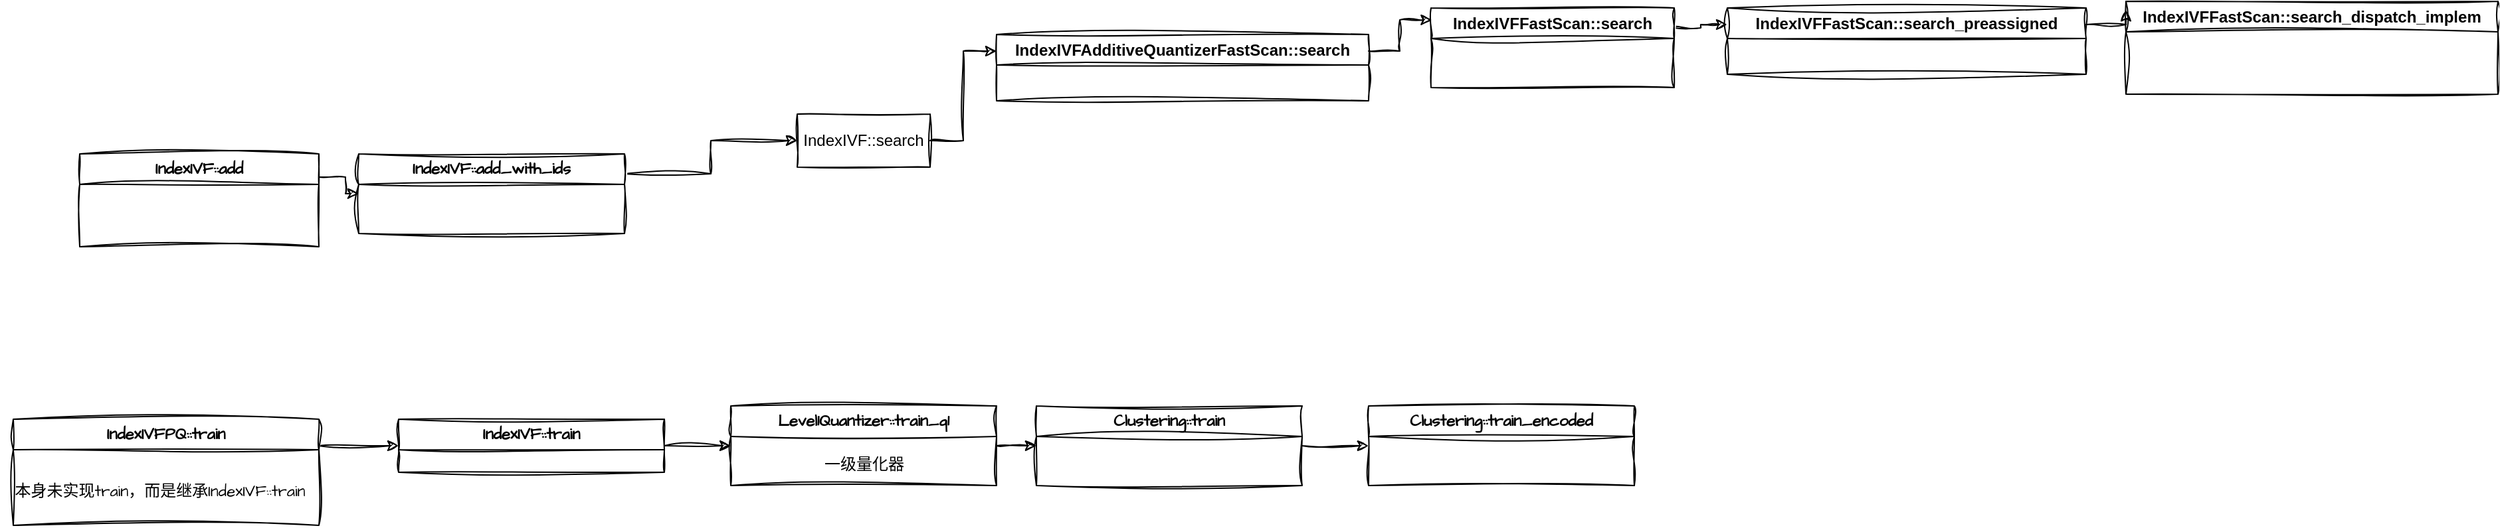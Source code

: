 <mxfile version="24.7.10">
  <diagram name="第 1 页" id="tqE3gzZEH6ja-KUfK23F">
    <mxGraphModel dx="2253" dy="789" grid="1" gridSize="10" guides="1" tooltips="1" connect="1" arrows="1" fold="1" page="1" pageScale="1" pageWidth="827" pageHeight="1169" math="0" shadow="0">
      <root>
        <mxCell id="0" />
        <mxCell id="1" parent="0" />
        <mxCell id="o4yZ6VWa6EbwQXK07JsN-5" style="edgeStyle=orthogonalEdgeStyle;rounded=0;orthogonalLoop=1;jettySize=auto;html=1;exitX=1;exitY=0.5;exitDx=0;exitDy=0;entryX=0;entryY=0.25;entryDx=0;entryDy=0;sketch=1;curveFitting=1;jiggle=2;" edge="1" parent="1" source="o4yZ6VWa6EbwQXK07JsN-1" target="o4yZ6VWa6EbwQXK07JsN-4">
          <mxGeometry relative="1" as="geometry" />
        </mxCell>
        <mxCell id="o4yZ6VWa6EbwQXK07JsN-1" value="IndexIVF::search" style="rounded=0;whiteSpace=wrap;html=1;sketch=1;curveFitting=1;jiggle=2;" vertex="1" parent="1">
          <mxGeometry x="350" y="380" width="100" height="40" as="geometry" />
        </mxCell>
        <mxCell id="o4yZ6VWa6EbwQXK07JsN-4" value="IndexIVFAdditiveQuantizerFastScan::search" style="swimlane;whiteSpace=wrap;html=1;sketch=1;curveFitting=1;jiggle=2;" vertex="1" parent="1">
          <mxGeometry x="500" y="320" width="280" height="50" as="geometry" />
        </mxCell>
        <mxCell id="o4yZ6VWa6EbwQXK07JsN-9" style="edgeStyle=orthogonalEdgeStyle;rounded=0;orthogonalLoop=1;jettySize=auto;html=1;exitX=1;exitY=0.25;exitDx=0;exitDy=0;entryX=0;entryY=0.25;entryDx=0;entryDy=0;sketch=1;curveFitting=1;jiggle=2;" edge="1" parent="1" source="o4yZ6VWa6EbwQXK07JsN-6" target="o4yZ6VWa6EbwQXK07JsN-8">
          <mxGeometry relative="1" as="geometry" />
        </mxCell>
        <mxCell id="o4yZ6VWa6EbwQXK07JsN-6" value="IndexIVFFastScan::search" style="swimlane;whiteSpace=wrap;html=1;sketch=1;curveFitting=1;jiggle=2;" vertex="1" parent="1">
          <mxGeometry x="827" y="300" width="183" height="60" as="geometry" />
        </mxCell>
        <mxCell id="o4yZ6VWa6EbwQXK07JsN-7" style="edgeStyle=orthogonalEdgeStyle;rounded=0;orthogonalLoop=1;jettySize=auto;html=1;exitX=1;exitY=0.25;exitDx=0;exitDy=0;entryX=0.004;entryY=0.15;entryDx=0;entryDy=0;entryPerimeter=0;sketch=1;curveFitting=1;jiggle=2;" edge="1" parent="1" source="o4yZ6VWa6EbwQXK07JsN-4" target="o4yZ6VWa6EbwQXK07JsN-6">
          <mxGeometry relative="1" as="geometry" />
        </mxCell>
        <mxCell id="o4yZ6VWa6EbwQXK07JsN-8" value="IndexIVFFastScan::search_preassigned" style="swimlane;whiteSpace=wrap;html=1;sketch=1;curveFitting=1;jiggle=2;" vertex="1" parent="1">
          <mxGeometry x="1050" y="300" width="270" height="50" as="geometry" />
        </mxCell>
        <mxCell id="o4yZ6VWa6EbwQXK07JsN-11" value="IndexIVFFastScan::search_dispatch_implem" style="swimlane;whiteSpace=wrap;html=1;sketch=1;curveFitting=1;jiggle=2;" vertex="1" parent="1">
          <mxGeometry x="1350" y="295" width="280" height="70" as="geometry" />
        </mxCell>
        <mxCell id="o4yZ6VWa6EbwQXK07JsN-12" style="edgeStyle=orthogonalEdgeStyle;rounded=0;orthogonalLoop=1;jettySize=auto;html=1;exitX=1;exitY=0.25;exitDx=0;exitDy=0;entryX=0;entryY=0.095;entryDx=0;entryDy=0;entryPerimeter=0;sketch=1;curveFitting=1;jiggle=2;" edge="1" parent="1" source="o4yZ6VWa6EbwQXK07JsN-8" target="o4yZ6VWa6EbwQXK07JsN-11">
          <mxGeometry relative="1" as="geometry" />
        </mxCell>
        <mxCell id="o4yZ6VWa6EbwQXK07JsN-15" style="edgeStyle=orthogonalEdgeStyle;rounded=0;sketch=1;hachureGap=4;jiggle=2;curveFitting=1;orthogonalLoop=1;jettySize=auto;html=1;exitX=1;exitY=0.25;exitDx=0;exitDy=0;fontFamily=Architects Daughter;fontSource=https%3A%2F%2Ffonts.googleapis.com%2Fcss%3Ffamily%3DArchitects%2BDaughter;" edge="1" parent="1" source="o4yZ6VWa6EbwQXK07JsN-13" target="o4yZ6VWa6EbwQXK07JsN-14">
          <mxGeometry relative="1" as="geometry" />
        </mxCell>
        <mxCell id="o4yZ6VWa6EbwQXK07JsN-13" value="IndexIVF::add" style="swimlane;whiteSpace=wrap;html=1;sketch=1;hachureGap=4;jiggle=2;curveFitting=1;fontFamily=Architects Daughter;fontSource=https%3A%2F%2Ffonts.googleapis.com%2Fcss%3Ffamily%3DArchitects%2BDaughter;" vertex="1" parent="1">
          <mxGeometry x="-190" y="410" width="180" height="70" as="geometry" />
        </mxCell>
        <mxCell id="o4yZ6VWa6EbwQXK07JsN-16" style="edgeStyle=orthogonalEdgeStyle;rounded=0;sketch=1;hachureGap=4;jiggle=2;curveFitting=1;orthogonalLoop=1;jettySize=auto;html=1;exitX=1;exitY=0.25;exitDx=0;exitDy=0;fontFamily=Architects Daughter;fontSource=https%3A%2F%2Ffonts.googleapis.com%2Fcss%3Ffamily%3DArchitects%2BDaughter;" edge="1" parent="1" source="o4yZ6VWa6EbwQXK07JsN-14" target="o4yZ6VWa6EbwQXK07JsN-1">
          <mxGeometry relative="1" as="geometry" />
        </mxCell>
        <mxCell id="o4yZ6VWa6EbwQXK07JsN-14" value="IndexIVF::add_with_ids" style="swimlane;whiteSpace=wrap;html=1;sketch=1;hachureGap=4;jiggle=2;curveFitting=1;fontFamily=Architects Daughter;fontSource=https%3A%2F%2Ffonts.googleapis.com%2Fcss%3Ffamily%3DArchitects%2BDaughter;" vertex="1" parent="1">
          <mxGeometry x="20" y="410" width="200" height="60" as="geometry" />
        </mxCell>
        <mxCell id="o4yZ6VWa6EbwQXK07JsN-20" style="edgeStyle=orthogonalEdgeStyle;rounded=0;sketch=1;hachureGap=4;jiggle=2;curveFitting=1;orthogonalLoop=1;jettySize=auto;html=1;exitX=1;exitY=0.25;exitDx=0;exitDy=0;entryX=0;entryY=0.5;entryDx=0;entryDy=0;fontFamily=Architects Daughter;fontSource=https%3A%2F%2Ffonts.googleapis.com%2Fcss%3Ffamily%3DArchitects%2BDaughter;" edge="1" parent="1" source="o4yZ6VWa6EbwQXK07JsN-17" target="o4yZ6VWa6EbwQXK07JsN-19">
          <mxGeometry relative="1" as="geometry" />
        </mxCell>
        <mxCell id="o4yZ6VWa6EbwQXK07JsN-17" value="IndexIVFPQ::train" style="swimlane;whiteSpace=wrap;html=1;sketch=1;hachureGap=4;jiggle=2;curveFitting=1;fontFamily=Architects Daughter;fontSource=https%3A%2F%2Ffonts.googleapis.com%2Fcss%3Ffamily%3DArchitects%2BDaughter;" vertex="1" parent="1">
          <mxGeometry x="-240" y="610" width="230" height="80" as="geometry" />
        </mxCell>
        <mxCell id="o4yZ6VWa6EbwQXK07JsN-18" value="本身未实现train，而是继承IndexIVF::train" style="text;html=1;align=center;verticalAlign=middle;resizable=0;points=[];autosize=1;strokeColor=none;fillColor=none;fontFamily=Architects Daughter;fontSource=https%3A%2F%2Ffonts.googleapis.com%2Fcss%3Ffamily%3DArchitects%2BDaughter;" vertex="1" parent="o4yZ6VWa6EbwQXK07JsN-17">
          <mxGeometry x="-10" y="40" width="240" height="30" as="geometry" />
        </mxCell>
        <mxCell id="o4yZ6VWa6EbwQXK07JsN-23" style="edgeStyle=orthogonalEdgeStyle;rounded=0;sketch=1;hachureGap=4;jiggle=2;curveFitting=1;orthogonalLoop=1;jettySize=auto;html=1;exitX=1;exitY=0.5;exitDx=0;exitDy=0;entryX=0;entryY=0.5;entryDx=0;entryDy=0;fontFamily=Architects Daughter;fontSource=https%3A%2F%2Ffonts.googleapis.com%2Fcss%3Ffamily%3DArchitects%2BDaughter;" edge="1" parent="1" source="o4yZ6VWa6EbwQXK07JsN-19" target="o4yZ6VWa6EbwQXK07JsN-21">
          <mxGeometry relative="1" as="geometry" />
        </mxCell>
        <mxCell id="o4yZ6VWa6EbwQXK07JsN-19" value="IndexIVF::train" style="swimlane;whiteSpace=wrap;html=1;sketch=1;hachureGap=4;jiggle=2;curveFitting=1;fontFamily=Architects Daughter;fontSource=https%3A%2F%2Ffonts.googleapis.com%2Fcss%3Ffamily%3DArchitects%2BDaughter;" vertex="1" parent="1">
          <mxGeometry x="50" y="610" width="200" height="40" as="geometry" />
        </mxCell>
        <mxCell id="o4yZ6VWa6EbwQXK07JsN-28" style="edgeStyle=orthogonalEdgeStyle;rounded=0;sketch=1;hachureGap=4;jiggle=2;curveFitting=1;orthogonalLoop=1;jettySize=auto;html=1;exitX=1;exitY=0.5;exitDx=0;exitDy=0;entryX=0;entryY=0.5;entryDx=0;entryDy=0;fontFamily=Architects Daughter;fontSource=https%3A%2F%2Ffonts.googleapis.com%2Fcss%3Ffamily%3DArchitects%2BDaughter;" edge="1" parent="1" source="o4yZ6VWa6EbwQXK07JsN-21" target="o4yZ6VWa6EbwQXK07JsN-27">
          <mxGeometry relative="1" as="geometry" />
        </mxCell>
        <mxCell id="o4yZ6VWa6EbwQXK07JsN-21" value="Level1Quantizer::train_q1" style="swimlane;whiteSpace=wrap;html=1;sketch=1;hachureGap=4;jiggle=2;curveFitting=1;fontFamily=Architects Daughter;fontSource=https%3A%2F%2Ffonts.googleapis.com%2Fcss%3Ffamily%3DArchitects%2BDaughter;" vertex="1" parent="1">
          <mxGeometry x="300" y="600" width="200" height="60" as="geometry" />
        </mxCell>
        <mxCell id="o4yZ6VWa6EbwQXK07JsN-26" value="一级量化器" style="text;html=1;align=center;verticalAlign=middle;resizable=0;points=[];autosize=1;strokeColor=none;fillColor=none;fontFamily=Architects Daughter;fontSource=https%3A%2F%2Ffonts.googleapis.com%2Fcss%3Ffamily%3DArchitects%2BDaughter;" vertex="1" parent="o4yZ6VWa6EbwQXK07JsN-21">
          <mxGeometry x="60" y="30" width="80" height="30" as="geometry" />
        </mxCell>
        <mxCell id="o4yZ6VWa6EbwQXK07JsN-30" style="edgeStyle=orthogonalEdgeStyle;rounded=0;sketch=1;hachureGap=4;jiggle=2;curveFitting=1;orthogonalLoop=1;jettySize=auto;html=1;exitX=1;exitY=0.5;exitDx=0;exitDy=0;entryX=0;entryY=0.5;entryDx=0;entryDy=0;fontFamily=Architects Daughter;fontSource=https%3A%2F%2Ffonts.googleapis.com%2Fcss%3Ffamily%3DArchitects%2BDaughter;" edge="1" parent="1" source="o4yZ6VWa6EbwQXK07JsN-27" target="o4yZ6VWa6EbwQXK07JsN-29">
          <mxGeometry relative="1" as="geometry" />
        </mxCell>
        <mxCell id="o4yZ6VWa6EbwQXK07JsN-27" value="Clustering::train" style="swimlane;whiteSpace=wrap;html=1;sketch=1;hachureGap=4;jiggle=2;curveFitting=1;fontFamily=Architects Daughter;fontSource=https%3A%2F%2Ffonts.googleapis.com%2Fcss%3Ffamily%3DArchitects%2BDaughter;" vertex="1" parent="1">
          <mxGeometry x="530" y="600" width="200" height="60" as="geometry" />
        </mxCell>
        <mxCell id="o4yZ6VWa6EbwQXK07JsN-29" value="Clustering::train_encoded" style="swimlane;whiteSpace=wrap;html=1;sketch=1;hachureGap=4;jiggle=2;curveFitting=1;fontFamily=Architects Daughter;fontSource=https%3A%2F%2Ffonts.googleapis.com%2Fcss%3Ffamily%3DArchitects%2BDaughter;" vertex="1" parent="1">
          <mxGeometry x="780" y="600" width="200" height="60" as="geometry" />
        </mxCell>
      </root>
    </mxGraphModel>
  </diagram>
</mxfile>
